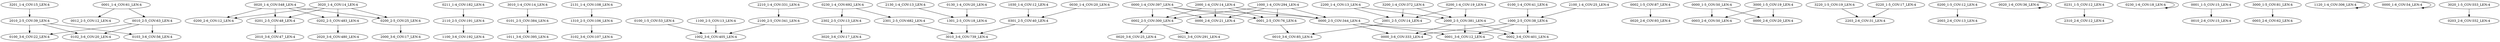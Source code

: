 digraph G {
    "3201_1-4_COV:15_LEN:4" -> "2010_2-5_COV:39_LEN:4";
    "0201_2-5_COV:48_LEN:4" -> "2010_3-6_COV:47_LEN:4";
    "2010_2-5_COV:39_LEN:4" -> "0100_3-6_COV:22_LEN:4";
    "2010_2-5_COV:39_LEN:4" -> "0102_3-6_COV:20_LEN:4";
    "2010_2-5_COV:39_LEN:4" -> "0103_3-6_COV:56_LEN:4";
    "2110_2-5_COV:191_LEN:4" -> "1100_3-6_COV:192_LEN:4";
    "0101_2-5_COV:384_LEN:4" -> "1011_3-6_COV:395_LEN:4";
    "1310_2-5_COV:106_LEN:4" -> "3102_3-6_COV:107_LEN:4";
    "2100_2-5_COV:341_LEN:4" -> "1002_3-6_COV:405_LEN:4";
    "0230_1-4_COV:692_LEN:4" -> "2301_2-5_COV:682_LEN:4";
    "0230_1-4_COV:692_LEN:4" -> "2302_2-5_COV:13_LEN:4";
    "1000_2-5_COV:38_LEN:4" -> "0000_3-6_COV:333_LEN:4";
    "1000_2-5_COV:38_LEN:4" -> "0001_3-6_COV:12_LEN:4";
    "1000_2-5_COV:38_LEN:4" -> "0002_3-6_COV:401_LEN:4";
    "1000_1-4_COV:294_LEN:4" -> "0000_2-6_COV:21_LEN:4";
    "1000_1-4_COV:294_LEN:4" -> "0002_2-5_COV:300_LEN:4";
    "1000_1-4_COV:294_LEN:4" -> "0001_2-5_COV:76_LEN:4";
    "1000_1-4_COV:294_LEN:4" -> "0000_2-5_COV:344_LEN:4";
    "0002_1-5_COV:87_LEN:4" -> "0020_2-6_COV:93_LEN:4";
    "2001_2-5_COV:14_LEN:4" -> "0010_3-6_COV:85_LEN:4";
    "0000_1-5_COV:50_LEN:4" -> "0003_2-6_COV:50_LEN:4";
    "0000_1-5_COV:50_LEN:4" -> "0000_2-6_COV:20_LEN:4";
    "0200_1-4_COV:19_LEN:4" -> "2001_2-5_COV:14_LEN:4";
    "0200_1-4_COV:19_LEN:4" -> "2000_2-5_COV:381_LEN:4";
    "1301_2-5_COV:18_LEN:4" -> "3010_3-6_COV:739_LEN:4";
    "2000_2-5_COV:381_LEN:4" -> "0000_3-6_COV:333_LEN:4";
    "2000_2-5_COV:381_LEN:4" -> "0001_3-6_COV:12_LEN:4";
    "2000_2-5_COV:381_LEN:4" -> "0002_3-6_COV:401_LEN:4";
    "3220_1-5_COV:19_LEN:4" -> "2203_2-6_COV:31_LEN:4";
    "0200_1-5_COV:12_LEN:4" -> "2003_2-6_COV:13_LEN:4";
    "1030_1-4_COV:12_LEN:4" -> "0301_2-5_COV:40_LEN:4";
    "0100_1-4_COV:41_LEN:4" -> "1000_2-5_COV:38_LEN:4";
    "0000_1-4_COV:397_LEN:4" -> "0000_2-6_COV:21_LEN:4";
    "0000_1-4_COV:397_LEN:4" -> "0002_2-5_COV:300_LEN:4";
    "0000_1-4_COV:397_LEN:4" -> "0001_2-5_COV:76_LEN:4";
    "0000_1-4_COV:397_LEN:4" -> "0000_2-5_COV:344_LEN:4";
    "0020_1-6_COV:36_LEN:4" -> "0020_1-6_COV:36_LEN:4";
    "2301_2-5_COV:682_LEN:4" -> "3010_3-6_COV:739_LEN:4";
    "2000_1-4_COV:14_LEN:4" -> "0000_2-6_COV:21_LEN:4";
    "2000_1-4_COV:14_LEN:4" -> "0002_2-5_COV:300_LEN:4";
    "2000_1-4_COV:14_LEN:4" -> "0001_2-5_COV:76_LEN:4";
    "2000_1-4_COV:14_LEN:4" -> "0000_2-5_COV:344_LEN:4";
    "0202_2-5_COV:483_LEN:4" -> "2020_3-6_COV:480_LEN:4";
    "2131_1-4_COV:108_LEN:4" -> "1310_2-5_COV:106_LEN:4";
    "0220_1-5_COV:17_LEN:4" -> "2203_2-6_COV:31_LEN:4";
    "0231_1-5_COV:12_LEN:4" -> "2310_2-6_COV:12_LEN:4";
    "0030_1-4_COV:20_LEN:4" -> "0301_2-5_COV:40_LEN:4";
    "2200_1-4_COV:13_LEN:4" -> "2001_2-5_COV:14_LEN:4";
    "2200_1-4_COV:13_LEN:4" -> "2000_2-5_COV:381_LEN:4";
    "0002_2-5_COV:300_LEN:4" -> "0020_3-6_COV:25_LEN:4";
    "0002_2-5_COV:300_LEN:4" -> "0021_3-6_COV:291_LEN:4";
    "0100_1-5_COV:53_LEN:4" -> "1002_3-6_COV:405_LEN:4";
    "0230_1-6_COV:18_LEN:4" -> "0230_1-6_COV:18_LEN:4";
    "0001_1-4_COV:61_LEN:4" -> "0012_2-5_COV:12_LEN:4";
    "0001_1-4_COV:61_LEN:4" -> "0010_2-5_COV:63_LEN:4";
    "0001_1-5_COV:15_LEN:4" -> "0010_2-6_COV:15_LEN:4";
    "0020_1-4_COV:548_LEN:4" -> "0201_2-5_COV:48_LEN:4";
    "0020_1-4_COV:548_LEN:4" -> "0200_2-6_COV:12_LEN:4";
    "0020_1-4_COV:548_LEN:4" -> "0202_2-5_COV:483_LEN:4";
    "0020_1-4_COV:548_LEN:4" -> "0200_2-5_COV:25_LEN:4";
    "2302_2-5_COV:13_LEN:4" -> "3020_3-6_COV:17_LEN:4";
    "3000_1-5_COV:81_LEN:4" -> "0003_2-6_COV:62_LEN:4";
    "2130_1-4_COV:13_LEN:4" -> "1301_2-5_COV:18_LEN:4";
    "1120_1-4_COV:306_LEN:4" -> "1120_1-4_COV:306_LEN:4";
    "2100_1-4_COV:25_LEN:4" -> "1000_2-5_COV:38_LEN:4";
    "0001_2-5_COV:76_LEN:4" -> "0010_3-6_COV:85_LEN:4";
    "0211_1-4_COV:182_LEN:4" -> "2110_2-5_COV:191_LEN:4";
    "1100_2-5_COV:13_LEN:4" -> "1002_3-6_COV:405_LEN:4";
    "0010_2-5_COV:63_LEN:4" -> "0100_3-6_COV:22_LEN:4";
    "0010_2-5_COV:63_LEN:4" -> "0102_3-6_COV:20_LEN:4";
    "0010_2-5_COV:63_LEN:4" -> "0103_3-6_COV:56_LEN:4";
    "3200_1-4_COV:372_LEN:4" -> "2001_2-5_COV:14_LEN:4";
    "3200_1-4_COV:372_LEN:4" -> "2000_2-5_COV:381_LEN:4";
    "3000_1-5_COV:19_LEN:4" -> "0003_2-6_COV:50_LEN:4";
    "3000_1-5_COV:19_LEN:4" -> "0000_2-6_COV:20_LEN:4";
    "3010_1-4_COV:14_LEN:4" -> "0101_2-5_COV:384_LEN:4";
    "0000_1-6_COV:54_LEN:4" -> "0000_1-6_COV:54_LEN:4";
    "0200_2-5_COV:25_LEN:4" -> "2000_3-6_COV:17_LEN:4";
    "3020_1-5_COV:553_LEN:4" -> "0203_2-6_COV:552_LEN:4";
    "0000_2-5_COV:344_LEN:4" -> "0000_3-6_COV:333_LEN:4";
    "0000_2-5_COV:344_LEN:4" -> "0001_3-6_COV:12_LEN:4";
    "0000_2-5_COV:344_LEN:4" -> "0002_3-6_COV:401_LEN:4";
    "0130_1-4_COV:20_LEN:4" -> "1301_2-5_COV:18_LEN:4";
    "2210_1-4_COV:331_LEN:4" -> "2100_2-5_COV:341_LEN:4";
    "3020_1-4_COV:14_LEN:4" -> "0201_2-5_COV:48_LEN:4";
    "3020_1-4_COV:14_LEN:4" -> "0200_2-6_COV:12_LEN:4";
    "3020_1-4_COV:14_LEN:4" -> "0202_2-5_COV:483_LEN:4";
    "3020_1-4_COV:14_LEN:4" -> "0200_2-5_COV:25_LEN:4";
    "0301_2-5_COV:40_LEN:4" -> "3010_3-6_COV:739_LEN:4";
}
